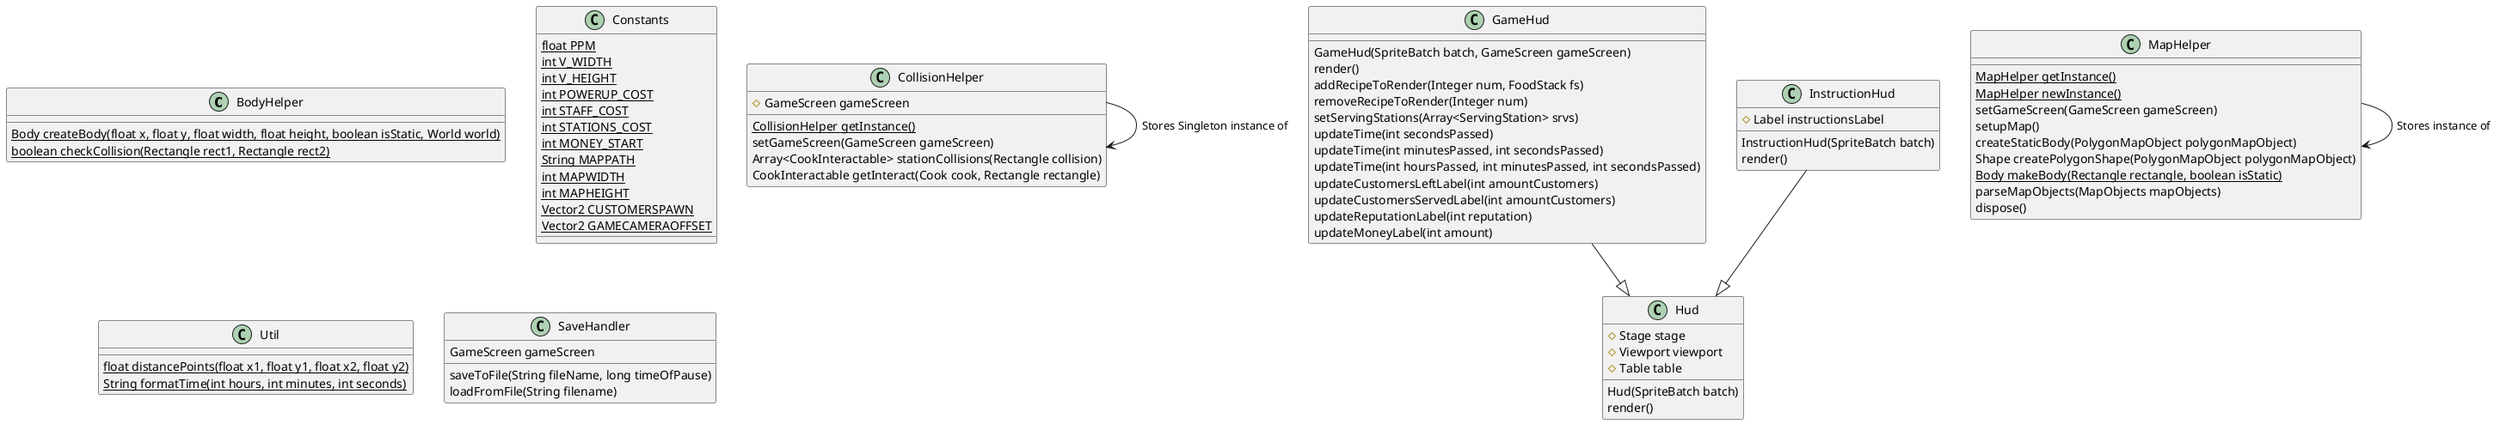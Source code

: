 @startuml
class BodyHelper{
{static} Body createBody(float x, float y, float width, float height, boolean isStatic, World world)
{static} boolean checkCollision(Rectangle rect1, Rectangle rect2)
}
class CollisionHelper{
# GameScreen gameScreen
{static} CollisionHelper getInstance()
setGameScreen(GameScreen gameScreen)
Array<CookInteractable> stationCollisions(Rectangle collision)
CookInteractable getInteract(Cook cook, Rectangle rectangle)
}
CollisionHelper --> CollisionHelper : Stores Singleton instance of
class Constants{
{static} float PPM
{static} int V_WIDTH
{static} int V_HEIGHT
{static} int POWERUP_COST
{static} int STAFF_COST
{static} int STATIONS_COST
{static} int MONEY_START
{static} String MAPPATH
{static} int MAPWIDTH
{static} int MAPHEIGHT
{static} Vector2 CUSTOMERSPAWN
{static} Vector2 GAMECAMERAOFFSET
}
class GameHud{

GameHud(SpriteBatch batch, GameScreen gameScreen)
render()
addRecipeToRender(Integer num, FoodStack fs)
removeRecipeToRender(Integer num)
setServingStations(Array<ServingStation> srvs)
updateTime(int secondsPassed)
updateTime(int minutesPassed, int secondsPassed)
updateTime(int hoursPassed, int minutesPassed, int secondsPassed)
updateCustomersLeftLabel(int amountCustomers)
updateCustomersServedLabel(int amountCustomers)
updateReputationLabel(int reputation)
updateMoneyLabel(int amount)
}
class Hud{
# Stage stage
# Viewport viewport
# Table table
Hud(SpriteBatch batch)
render()
}
class InstructionHud{
# Label instructionsLabel
InstructionHud(SpriteBatch batch)
render()
}
class MapHelper{
{static} MapHelper getInstance()
{static} MapHelper newInstance()
setGameScreen(GameScreen gameScreen)
setupMap()
createStaticBody(PolygonMapObject polygonMapObject)
Shape createPolygonShape(PolygonMapObject polygonMapObject)
{static} Body makeBody(Rectangle rectangle, boolean isStatic)
parseMapObjects(MapObjects mapObjects)
dispose()
}
MapHelper --> MapHelper : Stores instance of
InstructionHud --|> Hud
GameHud --|> Hud

class Util{
{static} float distancePoints(float x1, float y1, float x2, float y2)
{static} String formatTime(int hours, int minutes, int seconds)
}

class SaveHandler{
GameScreen gameScreen
saveToFile(String fileName, long timeOfPause)
loadFromFile(String filename)
}

@enduml